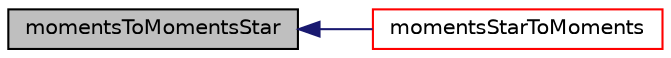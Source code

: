 digraph "momentsToMomentsStar"
{
  bgcolor="transparent";
  edge [fontname="Helvetica",fontsize="10",labelfontname="Helvetica",labelfontsize="10"];
  node [fontname="Helvetica",fontsize="10",shape=record];
  rankdir="LR";
  Node1 [label="momentsToMomentsStar",height=0.2,width=0.4,color="black", fillcolor="grey75", style="filled", fontcolor="black"];
  Node1 -> Node2 [dir="back",color="midnightblue",fontsize="10",style="solid",fontname="Helvetica"];
  Node2 [label="momentsStarToMoments",height=0.2,width=0.4,color="red",URL="$a00037.html#a1eb2822d55fbaa8060321a24fc197329",tooltip="Compute moments from starred moments. "];
}
